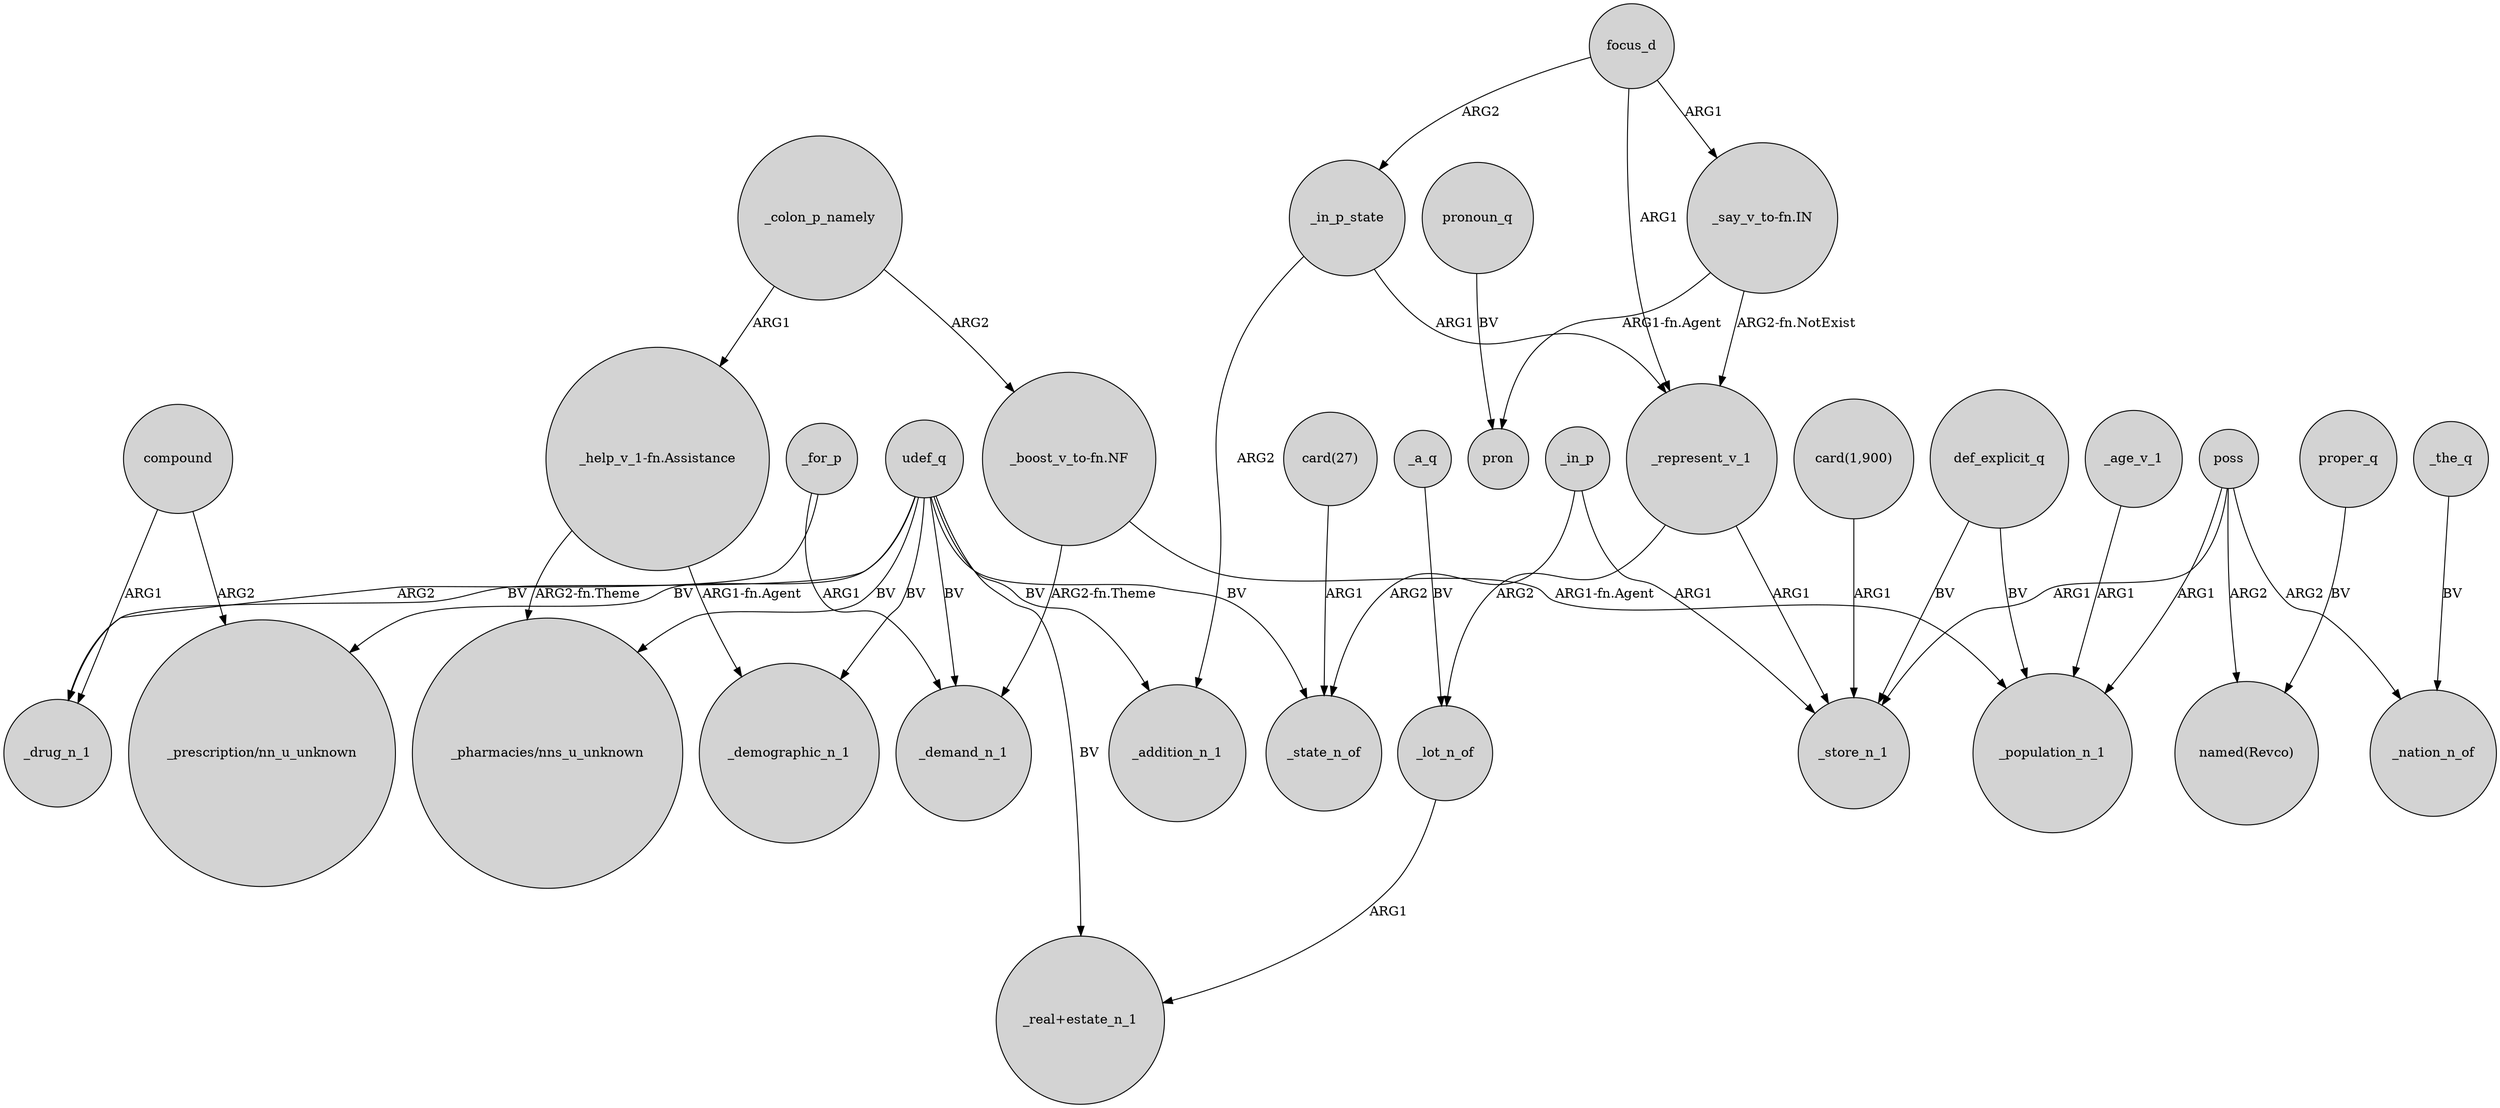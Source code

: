 digraph {
	node [shape=circle style=filled]
	_a_q -> _lot_n_of [label=BV]
	"_help_v_1-fn.Assistance" -> _demographic_n_1 [label="ARG1-fn.Agent"]
	proper_q -> "named(Revco)" [label=BV]
	_colon_p_namely -> "_boost_v_to-fn.NF" [label=ARG2]
	"card(1,900)" -> _store_n_1 [label=ARG1]
	focus_d -> _represent_v_1 [label=ARG1]
	poss -> _store_n_1 [label=ARG1]
	_represent_v_1 -> _store_n_1 [label=ARG1]
	udef_q -> "_prescription/nn_u_unknown" [label=BV]
	compound -> "_prescription/nn_u_unknown" [label=ARG2]
	udef_q -> _state_n_of [label=BV]
	focus_d -> _in_p_state [label=ARG2]
	_for_p -> _drug_n_1 [label=ARG2]
	_in_p -> _state_n_of [label=ARG2]
	"_help_v_1-fn.Assistance" -> "_pharmacies/nns_u_unknown" [label="ARG2-fn.Theme"]
	udef_q -> _drug_n_1 [label=BV]
	poss -> "named(Revco)" [label=ARG2]
	_in_p_state -> _represent_v_1 [label=ARG1]
	pronoun_q -> pron [label=BV]
	def_explicit_q -> _population_n_1 [label=BV]
	"_boost_v_to-fn.NF" -> _demand_n_1 [label="ARG2-fn.Theme"]
	_the_q -> _nation_n_of [label=BV]
	_in_p -> _store_n_1 [label=ARG1]
	_for_p -> _demand_n_1 [label=ARG1]
	udef_q -> _demand_n_1 [label=BV]
	_age_v_1 -> _population_n_1 [label=ARG1]
	udef_q -> "_real+estate_n_1" [label=BV]
	udef_q -> "_pharmacies/nns_u_unknown" [label=BV]
	compound -> _drug_n_1 [label=ARG1]
	poss -> _nation_n_of [label=ARG2]
	_in_p_state -> _addition_n_1 [label=ARG2]
	"_say_v_to-fn.IN" -> pron [label="ARG1-fn.Agent"]
	udef_q -> _demographic_n_1 [label=BV]
	"_say_v_to-fn.IN" -> _represent_v_1 [label="ARG2-fn.NotExist"]
	"card(27)" -> _state_n_of [label=ARG1]
	_represent_v_1 -> _lot_n_of [label=ARG2]
	def_explicit_q -> _store_n_1 [label=BV]
	_colon_p_namely -> "_help_v_1-fn.Assistance" [label=ARG1]
	poss -> _population_n_1 [label=ARG1]
	_lot_n_of -> "_real+estate_n_1" [label=ARG1]
	udef_q -> _addition_n_1 [label=BV]
	focus_d -> "_say_v_to-fn.IN" [label=ARG1]
	"_boost_v_to-fn.NF" -> _population_n_1 [label="ARG1-fn.Agent"]
}
